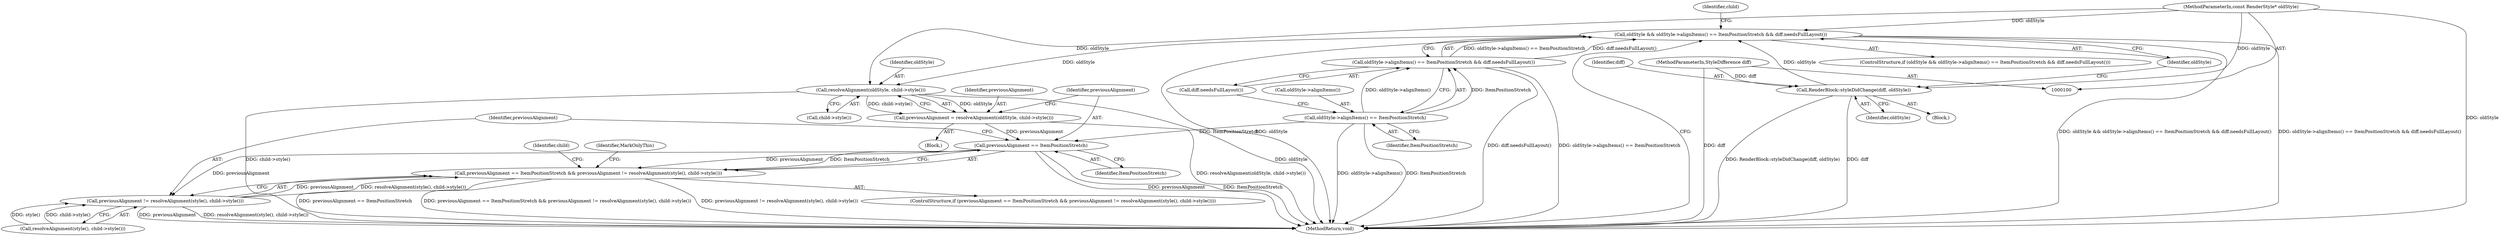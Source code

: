digraph "0_Chrome_b2b21468c1f7f08b30a7c1755316f6026c50eb2a_6@pointer" {
"1000108" [label="(Call,oldStyle && oldStyle->alignItems() == ItemPositionStretch && diff.needsFullLayout())"];
"1000104" [label="(Call,RenderBlock::styleDidChange(diff, oldStyle))"];
"1000101" [label="(MethodParameterIn,StyleDifference diff)"];
"1000102" [label="(MethodParameterIn,const RenderStyle* oldStyle)"];
"1000110" [label="(Call,oldStyle->alignItems() == ItemPositionStretch && diff.needsFullLayout())"];
"1000111" [label="(Call,oldStyle->alignItems() == ItemPositionStretch)"];
"1000129" [label="(Call,resolveAlignment(oldStyle, child->style()))"];
"1000127" [label="(Call,previousAlignment = resolveAlignment(oldStyle, child->style()))"];
"1000134" [label="(Call,previousAlignment == ItemPositionStretch)"];
"1000133" [label="(Call,previousAlignment == ItemPositionStretch && previousAlignment != resolveAlignment(style(), child->style()))"];
"1000137" [label="(Call,previousAlignment != resolveAlignment(style(), child->style()))"];
"1000139" [label="(Call,resolveAlignment(style(), child->style()))"];
"1000128" [label="(Identifier,previousAlignment)"];
"1000130" [label="(Identifier,oldStyle)"];
"1000137" [label="(Call,previousAlignment != resolveAlignment(style(), child->style()))"];
"1000143" [label="(Identifier,MarkOnlyThis)"];
"1000104" [label="(Call,RenderBlock::styleDidChange(diff, oldStyle))"];
"1000111" [label="(Call,oldStyle->alignItems() == ItemPositionStretch)"];
"1000109" [label="(Identifier,oldStyle)"];
"1000110" [label="(Call,oldStyle->alignItems() == ItemPositionStretch && diff.needsFullLayout())"];
"1000113" [label="(Identifier,ItemPositionStretch)"];
"1000119" [label="(Identifier,child)"];
"1000101" [label="(MethodParameterIn,StyleDifference diff)"];
"1000136" [label="(Identifier,ItemPositionStretch)"];
"1000138" [label="(Identifier,previousAlignment)"];
"1000108" [label="(Call,oldStyle && oldStyle->alignItems() == ItemPositionStretch && diff.needsFullLayout())"];
"1000135" [label="(Identifier,previousAlignment)"];
"1000129" [label="(Call,resolveAlignment(oldStyle, child->style()))"];
"1000133" [label="(Call,previousAlignment == ItemPositionStretch && previousAlignment != resolveAlignment(style(), child->style()))"];
"1000131" [label="(Call,child->style())"];
"1000107" [label="(ControlStructure,if (oldStyle && oldStyle->alignItems() == ItemPositionStretch && diff.needsFullLayout()))"];
"1000125" [label="(Block,)"];
"1000127" [label="(Call,previousAlignment = resolveAlignment(oldStyle, child->style()))"];
"1000112" [label="(Call,oldStyle->alignItems())"];
"1000103" [label="(Block,)"];
"1000106" [label="(Identifier,oldStyle)"];
"1000102" [label="(MethodParameterIn,const RenderStyle* oldStyle)"];
"1000134" [label="(Call,previousAlignment == ItemPositionStretch)"];
"1000114" [label="(Call,diff.needsFullLayout())"];
"1000132" [label="(ControlStructure,if (previousAlignment == ItemPositionStretch && previousAlignment != resolveAlignment(style(), child->style())))"];
"1000105" [label="(Identifier,diff)"];
"1000123" [label="(Identifier,child)"];
"1000144" [label="(MethodReturn,void)"];
"1000108" -> "1000107"  [label="AST: "];
"1000108" -> "1000109"  [label="CFG: "];
"1000108" -> "1000110"  [label="CFG: "];
"1000109" -> "1000108"  [label="AST: "];
"1000110" -> "1000108"  [label="AST: "];
"1000119" -> "1000108"  [label="CFG: "];
"1000144" -> "1000108"  [label="CFG: "];
"1000108" -> "1000144"  [label="DDG: oldStyle && oldStyle->alignItems() == ItemPositionStretch && diff.needsFullLayout()"];
"1000108" -> "1000144"  [label="DDG: oldStyle->alignItems() == ItemPositionStretch && diff.needsFullLayout()"];
"1000108" -> "1000144"  [label="DDG: oldStyle"];
"1000104" -> "1000108"  [label="DDG: oldStyle"];
"1000102" -> "1000108"  [label="DDG: oldStyle"];
"1000110" -> "1000108"  [label="DDG: oldStyle->alignItems() == ItemPositionStretch"];
"1000110" -> "1000108"  [label="DDG: diff.needsFullLayout()"];
"1000108" -> "1000129"  [label="DDG: oldStyle"];
"1000104" -> "1000103"  [label="AST: "];
"1000104" -> "1000106"  [label="CFG: "];
"1000105" -> "1000104"  [label="AST: "];
"1000106" -> "1000104"  [label="AST: "];
"1000109" -> "1000104"  [label="CFG: "];
"1000104" -> "1000144"  [label="DDG: RenderBlock::styleDidChange(diff, oldStyle)"];
"1000104" -> "1000144"  [label="DDG: diff"];
"1000101" -> "1000104"  [label="DDG: diff"];
"1000102" -> "1000104"  [label="DDG: oldStyle"];
"1000101" -> "1000100"  [label="AST: "];
"1000101" -> "1000144"  [label="DDG: diff"];
"1000102" -> "1000100"  [label="AST: "];
"1000102" -> "1000144"  [label="DDG: oldStyle"];
"1000102" -> "1000129"  [label="DDG: oldStyle"];
"1000110" -> "1000111"  [label="CFG: "];
"1000110" -> "1000114"  [label="CFG: "];
"1000111" -> "1000110"  [label="AST: "];
"1000114" -> "1000110"  [label="AST: "];
"1000110" -> "1000144"  [label="DDG: diff.needsFullLayout()"];
"1000110" -> "1000144"  [label="DDG: oldStyle->alignItems() == ItemPositionStretch"];
"1000111" -> "1000110"  [label="DDG: oldStyle->alignItems()"];
"1000111" -> "1000110"  [label="DDG: ItemPositionStretch"];
"1000111" -> "1000113"  [label="CFG: "];
"1000112" -> "1000111"  [label="AST: "];
"1000113" -> "1000111"  [label="AST: "];
"1000114" -> "1000111"  [label="CFG: "];
"1000111" -> "1000144"  [label="DDG: oldStyle->alignItems()"];
"1000111" -> "1000144"  [label="DDG: ItemPositionStretch"];
"1000111" -> "1000134"  [label="DDG: ItemPositionStretch"];
"1000129" -> "1000127"  [label="AST: "];
"1000129" -> "1000131"  [label="CFG: "];
"1000130" -> "1000129"  [label="AST: "];
"1000131" -> "1000129"  [label="AST: "];
"1000127" -> "1000129"  [label="CFG: "];
"1000129" -> "1000144"  [label="DDG: oldStyle"];
"1000129" -> "1000144"  [label="DDG: child->style()"];
"1000129" -> "1000127"  [label="DDG: oldStyle"];
"1000129" -> "1000127"  [label="DDG: child->style()"];
"1000127" -> "1000125"  [label="AST: "];
"1000128" -> "1000127"  [label="AST: "];
"1000135" -> "1000127"  [label="CFG: "];
"1000127" -> "1000144"  [label="DDG: resolveAlignment(oldStyle, child->style())"];
"1000127" -> "1000134"  [label="DDG: previousAlignment"];
"1000134" -> "1000133"  [label="AST: "];
"1000134" -> "1000136"  [label="CFG: "];
"1000135" -> "1000134"  [label="AST: "];
"1000136" -> "1000134"  [label="AST: "];
"1000138" -> "1000134"  [label="CFG: "];
"1000133" -> "1000134"  [label="CFG: "];
"1000134" -> "1000144"  [label="DDG: previousAlignment"];
"1000134" -> "1000144"  [label="DDG: ItemPositionStretch"];
"1000134" -> "1000133"  [label="DDG: previousAlignment"];
"1000134" -> "1000133"  [label="DDG: ItemPositionStretch"];
"1000134" -> "1000137"  [label="DDG: previousAlignment"];
"1000133" -> "1000132"  [label="AST: "];
"1000133" -> "1000137"  [label="CFG: "];
"1000137" -> "1000133"  [label="AST: "];
"1000143" -> "1000133"  [label="CFG: "];
"1000123" -> "1000133"  [label="CFG: "];
"1000133" -> "1000144"  [label="DDG: previousAlignment == ItemPositionStretch"];
"1000133" -> "1000144"  [label="DDG: previousAlignment == ItemPositionStretch && previousAlignment != resolveAlignment(style(), child->style())"];
"1000133" -> "1000144"  [label="DDG: previousAlignment != resolveAlignment(style(), child->style())"];
"1000137" -> "1000133"  [label="DDG: previousAlignment"];
"1000137" -> "1000133"  [label="DDG: resolveAlignment(style(), child->style())"];
"1000137" -> "1000139"  [label="CFG: "];
"1000138" -> "1000137"  [label="AST: "];
"1000139" -> "1000137"  [label="AST: "];
"1000137" -> "1000144"  [label="DDG: previousAlignment"];
"1000137" -> "1000144"  [label="DDG: resolveAlignment(style(), child->style())"];
"1000139" -> "1000137"  [label="DDG: style()"];
"1000139" -> "1000137"  [label="DDG: child->style()"];
}
